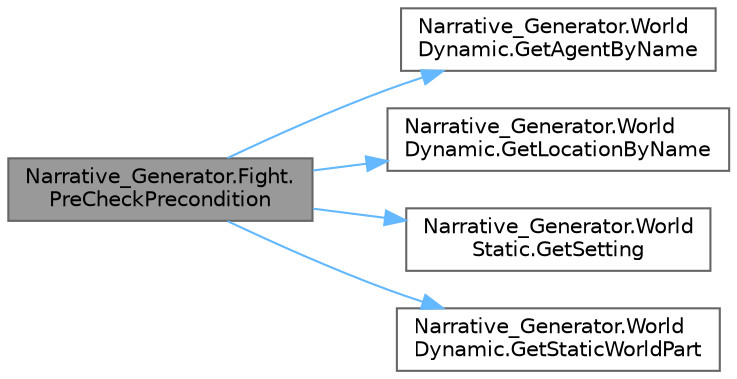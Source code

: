 digraph "Narrative_Generator.Fight.PreCheckPrecondition"
{
 // LATEX_PDF_SIZE
  bgcolor="transparent";
  edge [fontname=Helvetica,fontsize=10,labelfontname=Helvetica,labelfontsize=10];
  node [fontname=Helvetica,fontsize=10,shape=box,height=0.2,width=0.4];
  rankdir="LR";
  Node1 [label="Narrative_Generator.Fight.\lPreCheckPrecondition",height=0.2,width=0.4,color="gray40", fillcolor="grey60", style="filled", fontcolor="black",tooltip="A method that checks the most basic preconditions for an action."];
  Node1 -> Node2 [color="steelblue1",style="solid"];
  Node2 [label="Narrative_Generator.World\lDynamic.GetAgentByName",height=0.2,width=0.4,color="grey40", fillcolor="white", style="filled",URL="$class_narrative___generator_1_1_world_dynamic.html#a9f88b0e9a4ab518930e6041610402747",tooltip="Returns the first founded agent with the specified name."];
  Node1 -> Node3 [color="steelblue1",style="solid"];
  Node3 [label="Narrative_Generator.World\lDynamic.GetLocationByName",height=0.2,width=0.4,color="grey40", fillcolor="white", style="filled",URL="$class_narrative___generator_1_1_world_dynamic.html#a43619eb102a56e16a22a5aa5d5b7c1b0",tooltip="Returns a location from the list of locations if the specified name matches the name of the location."];
  Node1 -> Node4 [color="steelblue1",style="solid"];
  Node4 [label="Narrative_Generator.World\lStatic.GetSetting",height=0.2,width=0.4,color="grey40", fillcolor="white", style="filled",URL="$class_narrative___generator_1_1_world_static.html#ad19d52cc2e6443e1d79d6edbd5eef9ea",tooltip="Returns information about the current setting."];
  Node1 -> Node5 [color="steelblue1",style="solid"];
  Node5 [label="Narrative_Generator.World\lDynamic.GetStaticWorldPart",height=0.2,width=0.4,color="grey40", fillcolor="white", style="filled",URL="$class_narrative___generator_1_1_world_dynamic.html#af84d5b47653c246de39ebfa7b791826a",tooltip="Returns a component with the static part of the state of this storyworld."];
}
